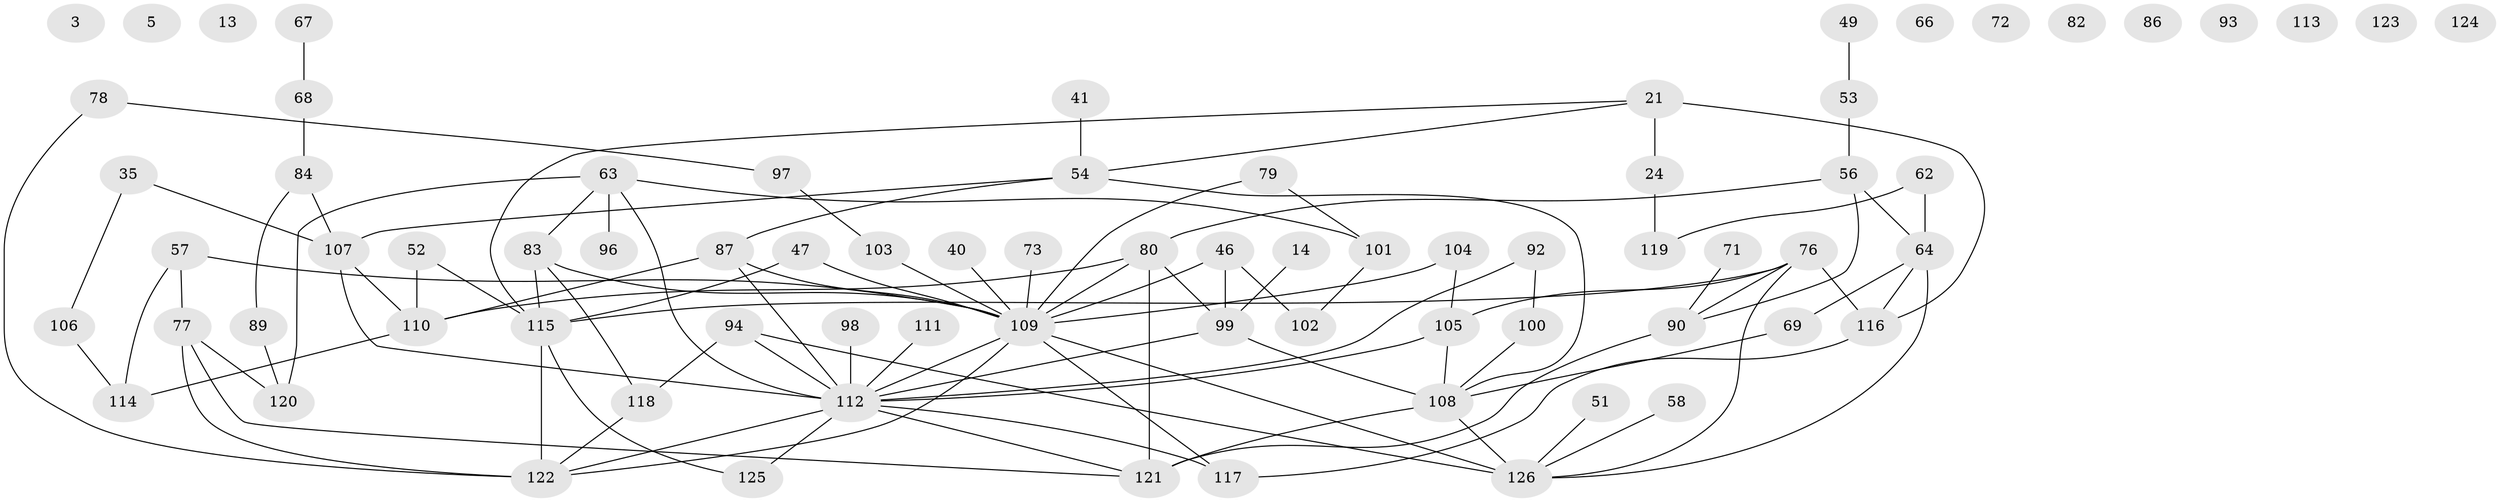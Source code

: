 // original degree distribution, {5: 0.09523809523809523, 1: 0.16666666666666666, 0: 0.0873015873015873, 3: 0.23015873015873015, 4: 0.12698412698412698, 2: 0.23015873015873015, 6: 0.047619047619047616, 7: 0.015873015873015872}
// Generated by graph-tools (version 1.1) at 2025/44/03/04/25 21:44:11]
// undirected, 75 vertices, 106 edges
graph export_dot {
graph [start="1"]
  node [color=gray90,style=filled];
  3;
  5;
  13;
  14;
  21 [super="+4"];
  24;
  35;
  40;
  41;
  46;
  47 [super="+45"];
  49;
  51;
  52;
  53;
  54 [super="+6"];
  56 [super="+18+10"];
  57 [super="+48"];
  58;
  62 [super="+2"];
  63;
  64 [super="+50"];
  66;
  67;
  68;
  69;
  71;
  72;
  73;
  76 [super="+60"];
  77;
  78;
  79 [super="+55"];
  80 [super="+29"];
  82;
  83 [super="+33+43"];
  84;
  86;
  87 [super="+65"];
  89;
  90;
  92;
  93;
  94;
  96;
  97 [super="+44+26"];
  98;
  99 [super="+7"];
  100 [super="+36"];
  101 [super="+34"];
  102;
  103;
  104;
  105;
  106;
  107 [super="+88"];
  108 [super="+39+31"];
  109 [super="+28+16+32+95"];
  110 [super="+23"];
  111;
  112 [super="+81+61+91"];
  113;
  114 [super="+59"];
  115 [super="+1"];
  116;
  117 [super="+70"];
  118;
  119;
  120;
  121 [super="+42+75"];
  122;
  123;
  124;
  125;
  126 [super="+27+74"];
  14 -- 99;
  21 -- 24;
  21 -- 115;
  21 -- 116 [weight=2];
  21 -- 54;
  24 -- 119;
  35 -- 106;
  35 -- 107;
  40 -- 109;
  41 -- 54;
  46 -- 99 [weight=2];
  46 -- 102;
  46 -- 109 [weight=2];
  47 -- 115;
  47 -- 109;
  49 -- 53;
  51 -- 126;
  52 -- 110;
  52 -- 115;
  53 -- 56;
  54 -- 87;
  54 -- 107;
  54 -- 108;
  56 -- 64;
  56 -- 80;
  56 -- 90;
  57 -- 114;
  57 -- 109 [weight=2];
  57 -- 77;
  58 -- 126;
  62 -- 64;
  62 -- 119;
  63 -- 96;
  63 -- 101;
  63 -- 120;
  63 -- 112;
  63 -- 83;
  64 -- 116;
  64 -- 126 [weight=2];
  64 -- 69;
  67 -- 68;
  68 -- 84;
  69 -- 108;
  71 -- 90;
  73 -- 109;
  76 -- 105;
  76 -- 115;
  76 -- 116;
  76 -- 90;
  76 -- 126;
  77 -- 120;
  77 -- 122;
  77 -- 121;
  78 -- 97;
  78 -- 122;
  79 -- 101;
  79 -- 109;
  80 -- 109;
  80 -- 110;
  80 -- 121;
  80 -- 99;
  83 -- 115;
  83 -- 109;
  83 -- 118;
  84 -- 89;
  84 -- 107;
  87 -- 112 [weight=2];
  87 -- 110;
  87 -- 109;
  89 -- 120;
  90 -- 121;
  92 -- 100;
  92 -- 112;
  94 -- 118;
  94 -- 126;
  94 -- 112;
  97 -- 103;
  98 -- 112;
  99 -- 108;
  99 -- 112 [weight=2];
  100 -- 108;
  101 -- 102;
  103 -- 109;
  104 -- 105;
  104 -- 109;
  105 -- 108;
  105 -- 112;
  106 -- 114;
  107 -- 110 [weight=2];
  107 -- 112 [weight=2];
  108 -- 121 [weight=2];
  108 -- 126 [weight=2];
  109 -- 112;
  109 -- 117;
  109 -- 122;
  109 -- 126 [weight=2];
  110 -- 114;
  111 -- 112;
  112 -- 117;
  112 -- 122;
  112 -- 125;
  112 -- 121;
  115 -- 122 [weight=2];
  115 -- 125;
  116 -- 117;
  118 -- 122;
}
